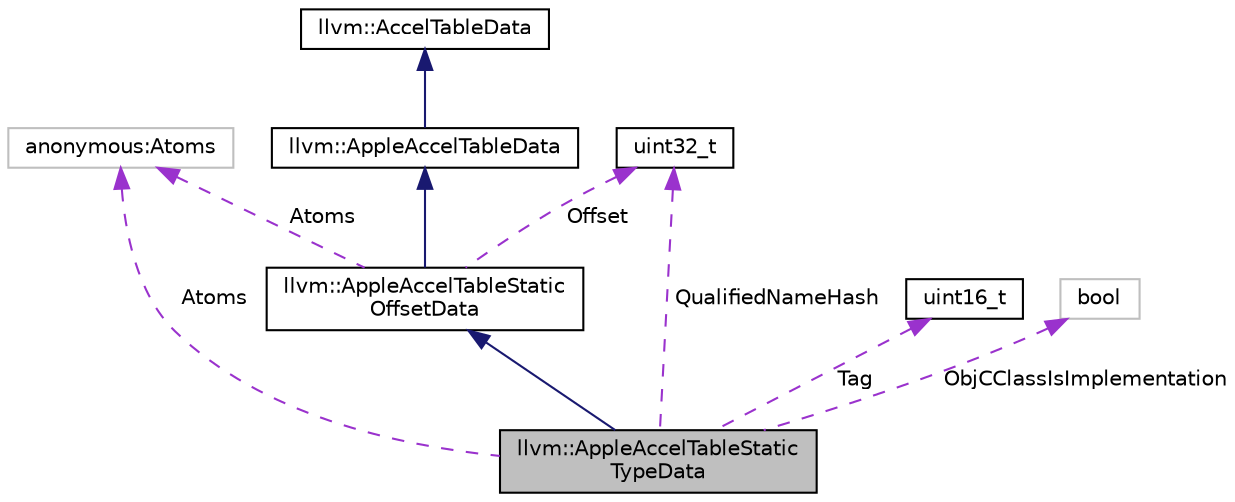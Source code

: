 digraph "llvm::AppleAccelTableStaticTypeData"
{
 // LATEX_PDF_SIZE
  bgcolor="transparent";
  edge [fontname="Helvetica",fontsize="10",labelfontname="Helvetica",labelfontsize="10"];
  node [fontname="Helvetica",fontsize="10",shape=record];
  Node1 [label="llvm::AppleAccelTableStatic\lTypeData",height=0.2,width=0.4,color="black", fillcolor="grey75", style="filled", fontcolor="black",tooltip="Accelerator table data implementation for type accelerator tables with a DIE offset but no actual DIE..."];
  Node2 -> Node1 [dir="back",color="midnightblue",fontsize="10",style="solid",fontname="Helvetica"];
  Node2 [label="llvm::AppleAccelTableStatic\lOffsetData",height=0.2,width=0.4,color="black",URL="$classllvm_1_1AppleAccelTableStaticOffsetData.html",tooltip="Accelerator table data implementation for simple Apple accelerator tables with a DIE offset but no ac..."];
  Node3 -> Node2 [dir="back",color="midnightblue",fontsize="10",style="solid",fontname="Helvetica"];
  Node3 [label="llvm::AppleAccelTableData",height=0.2,width=0.4,color="black",URL="$classllvm_1_1AppleAccelTableData.html",tooltip="A base class for different implementations of Data classes for Apple Accelerator Tables."];
  Node4 -> Node3 [dir="back",color="midnightblue",fontsize="10",style="solid",fontname="Helvetica"];
  Node4 [label="llvm::AccelTableData",height=0.2,width=0.4,color="black",URL="$classllvm_1_1AccelTableData.html",tooltip="Interface which the different types of accelerator table data have to conform."];
  Node5 -> Node2 [dir="back",color="darkorchid3",fontsize="10",style="dashed",label=" Atoms" ,fontname="Helvetica"];
  Node5 [label="anonymous:Atoms",height=0.2,width=0.4,color="grey75",tooltip=" "];
  Node6 -> Node2 [dir="back",color="darkorchid3",fontsize="10",style="dashed",label=" Offset" ,fontname="Helvetica"];
  Node6 [label="uint32_t",height=0.2,width=0.4,color="black",URL="$classuint32__t.html",tooltip=" "];
  Node5 -> Node1 [dir="back",color="darkorchid3",fontsize="10",style="dashed",label=" Atoms" ,fontname="Helvetica"];
  Node7 -> Node1 [dir="back",color="darkorchid3",fontsize="10",style="dashed",label=" Tag" ,fontname="Helvetica"];
  Node7 [label="uint16_t",height=0.2,width=0.4,color="black",URL="$classuint16__t.html",tooltip=" "];
  Node6 -> Node1 [dir="back",color="darkorchid3",fontsize="10",style="dashed",label=" QualifiedNameHash" ,fontname="Helvetica"];
  Node8 -> Node1 [dir="back",color="darkorchid3",fontsize="10",style="dashed",label=" ObjCClassIsImplementation" ,fontname="Helvetica"];
  Node8 [label="bool",height=0.2,width=0.4,color="grey75",tooltip=" "];
}
